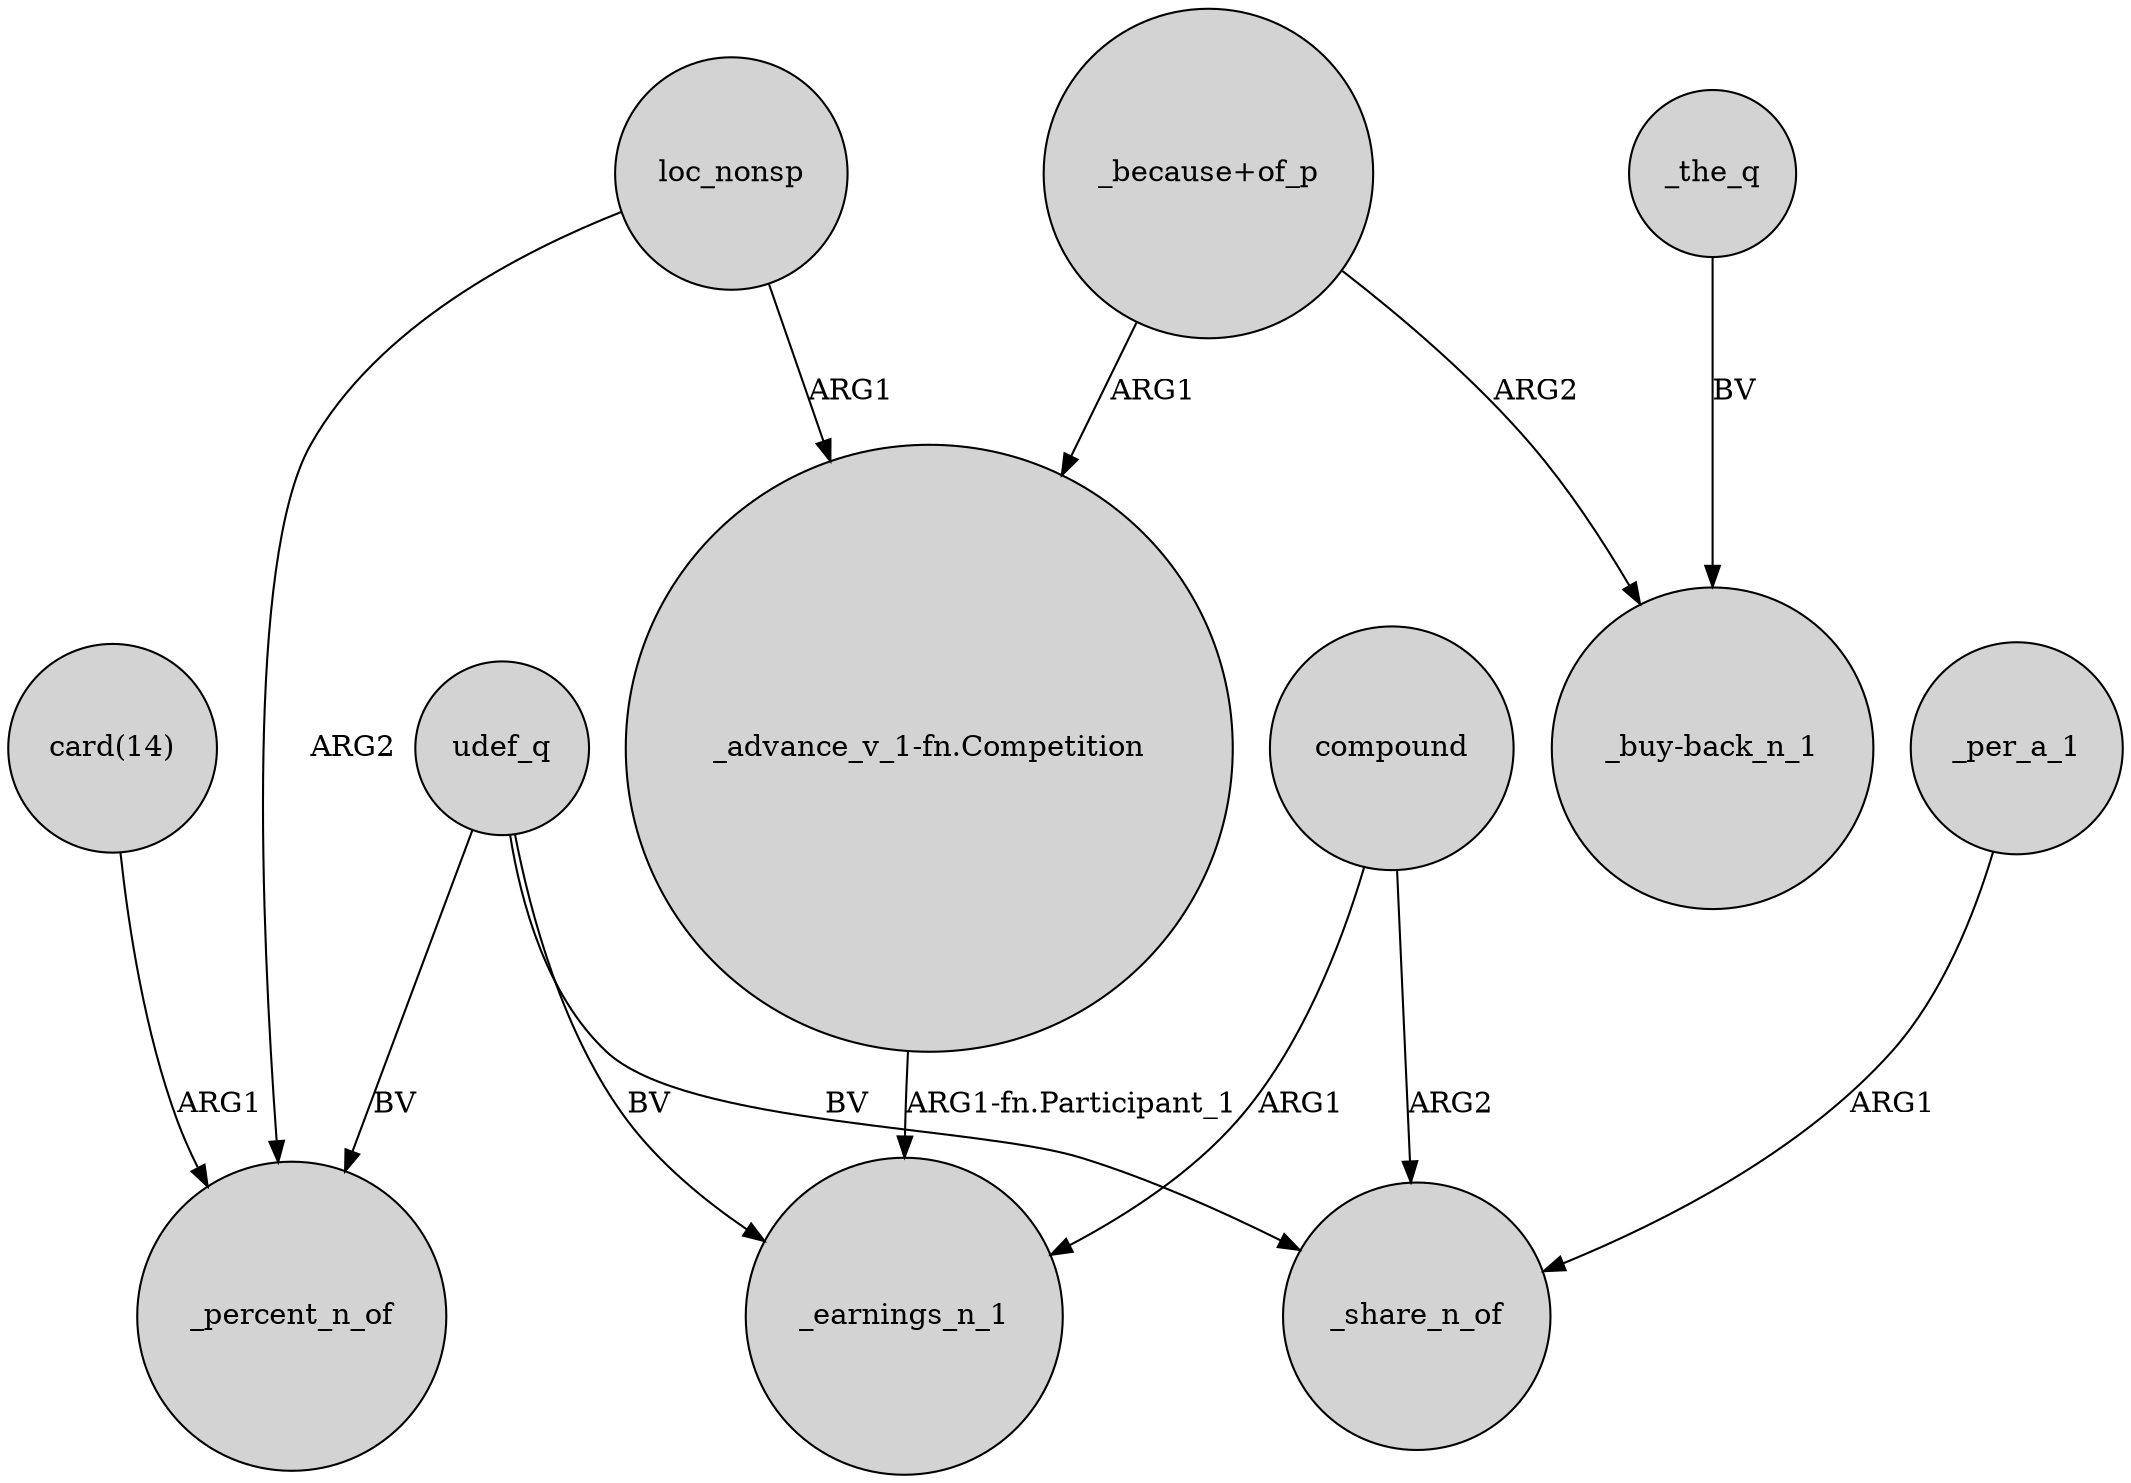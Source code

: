 digraph {
	node [shape=circle style=filled]
	"card(14)" -> _percent_n_of [label=ARG1]
	udef_q -> _percent_n_of [label=BV]
	udef_q -> _earnings_n_1 [label=BV]
	"_because+of_p" -> "_advance_v_1-fn.Competition" [label=ARG1]
	loc_nonsp -> "_advance_v_1-fn.Competition" [label=ARG1]
	compound -> _earnings_n_1 [label=ARG1]
	udef_q -> _share_n_of [label=BV]
	"_advance_v_1-fn.Competition" -> _earnings_n_1 [label="ARG1-fn.Participant_1"]
	_the_q -> "_buy-back_n_1" [label=BV]
	_per_a_1 -> _share_n_of [label=ARG1]
	"_because+of_p" -> "_buy-back_n_1" [label=ARG2]
	compound -> _share_n_of [label=ARG2]
	loc_nonsp -> _percent_n_of [label=ARG2]
}
